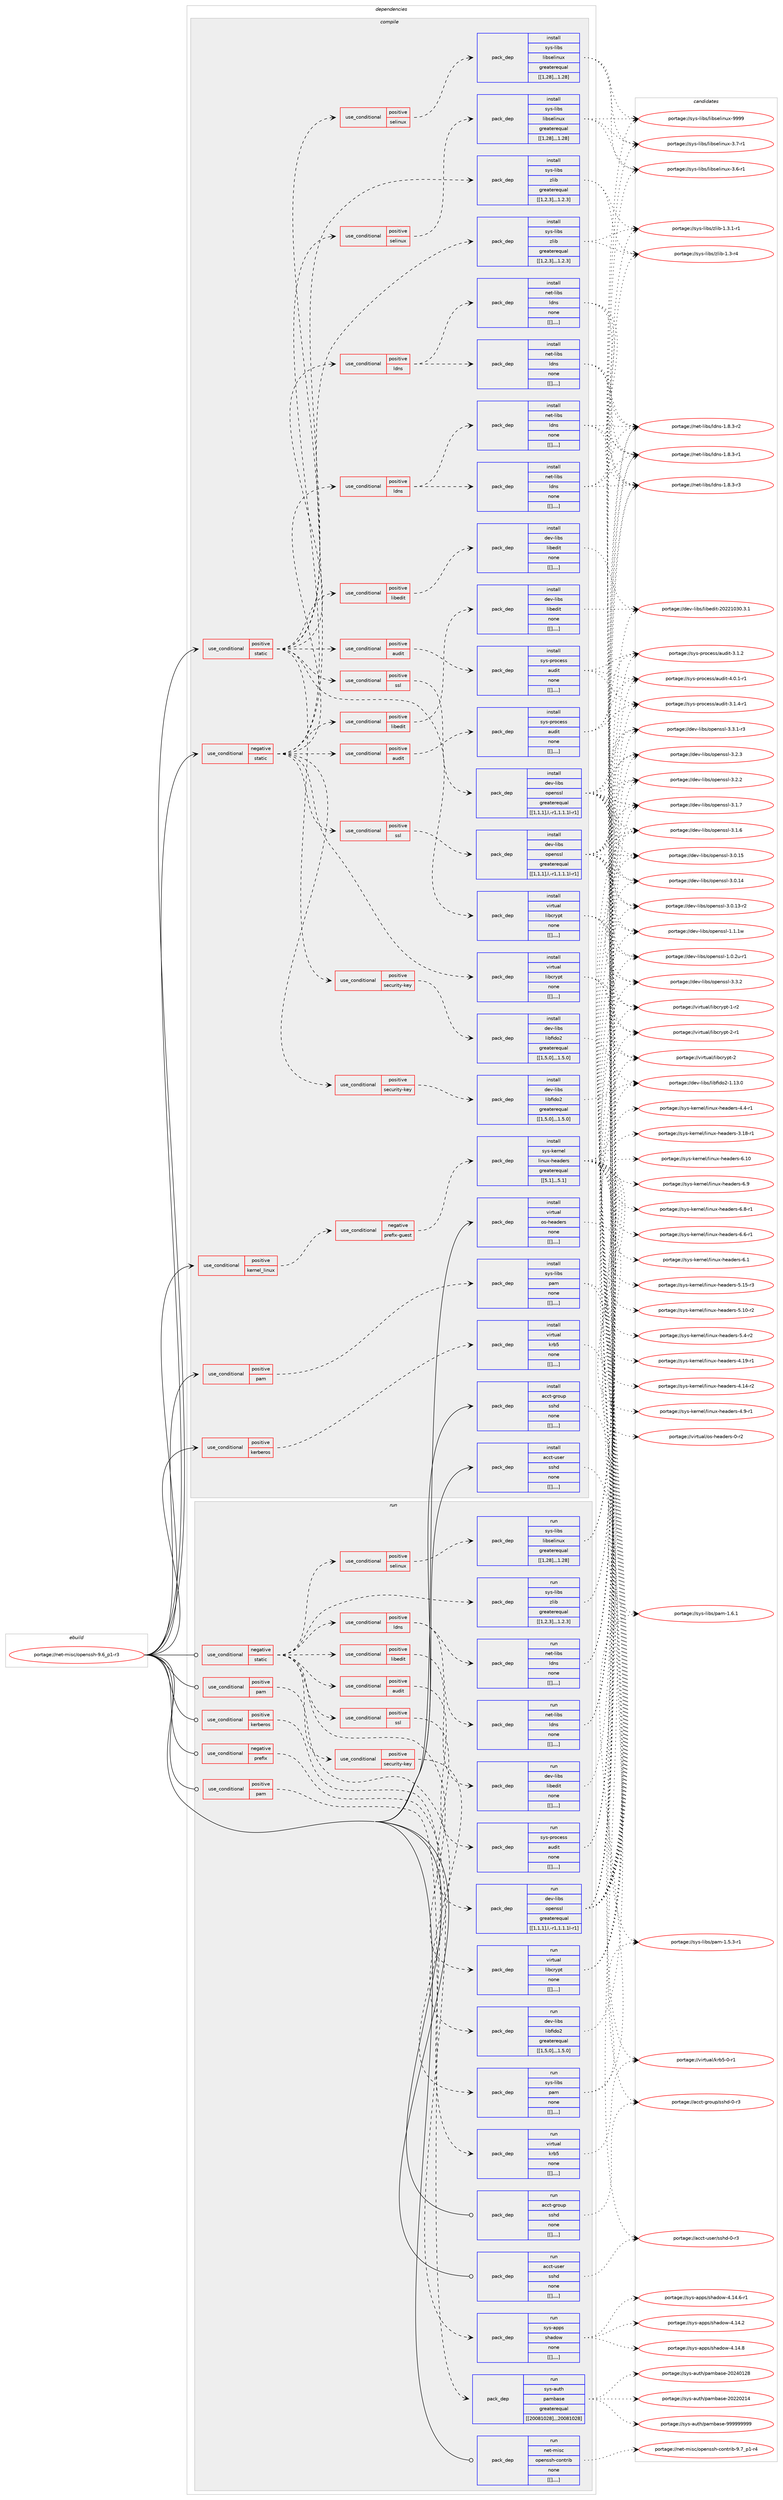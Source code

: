 digraph prolog {

# *************
# Graph options
# *************

newrank=true;
concentrate=true;
compound=true;
graph [rankdir=LR,fontname=Helvetica,fontsize=10,ranksep=1.5];#, ranksep=2.5, nodesep=0.2];
edge  [arrowhead=vee];
node  [fontname=Helvetica,fontsize=10];

# **********
# The ebuild
# **********

subgraph cluster_leftcol {
color=gray;
label=<<i>ebuild</i>>;
id [label="portage://net-misc/openssh-9.6_p1-r3", color=red, width=4, href="../net-misc/openssh-9.6_p1-r3.svg"];
}

# ****************
# The dependencies
# ****************

subgraph cluster_midcol {
color=gray;
label=<<i>dependencies</i>>;
subgraph cluster_compile {
fillcolor="#eeeeee";
style=filled;
label=<<i>compile</i>>;
subgraph cond4058 {
dependency10593 [label=<<TABLE BORDER="0" CELLBORDER="1" CELLSPACING="0" CELLPADDING="4"><TR><TD ROWSPAN="3" CELLPADDING="10">use_conditional</TD></TR><TR><TD>negative</TD></TR><TR><TD>static</TD></TR></TABLE>>, shape=none, color=red];
subgraph cond4059 {
dependency10594 [label=<<TABLE BORDER="0" CELLBORDER="1" CELLSPACING="0" CELLPADDING="4"><TR><TD ROWSPAN="3" CELLPADDING="10">use_conditional</TD></TR><TR><TD>positive</TD></TR><TR><TD>audit</TD></TR></TABLE>>, shape=none, color=red];
subgraph pack6510 {
dependency10595 [label=<<TABLE BORDER="0" CELLBORDER="1" CELLSPACING="0" CELLPADDING="4" WIDTH="220"><TR><TD ROWSPAN="6" CELLPADDING="30">pack_dep</TD></TR><TR><TD WIDTH="110">install</TD></TR><TR><TD>sys-process</TD></TR><TR><TD>audit</TD></TR><TR><TD>none</TD></TR><TR><TD>[[],,,,]</TD></TR></TABLE>>, shape=none, color=blue];
}
dependency10594:e -> dependency10595:w [weight=20,style="dashed",arrowhead="vee"];
}
dependency10593:e -> dependency10594:w [weight=20,style="dashed",arrowhead="vee"];
subgraph cond4060 {
dependency10596 [label=<<TABLE BORDER="0" CELLBORDER="1" CELLSPACING="0" CELLPADDING="4"><TR><TD ROWSPAN="3" CELLPADDING="10">use_conditional</TD></TR><TR><TD>positive</TD></TR><TR><TD>ldns</TD></TR></TABLE>>, shape=none, color=red];
subgraph pack6511 {
dependency10597 [label=<<TABLE BORDER="0" CELLBORDER="1" CELLSPACING="0" CELLPADDING="4" WIDTH="220"><TR><TD ROWSPAN="6" CELLPADDING="30">pack_dep</TD></TR><TR><TD WIDTH="110">install</TD></TR><TR><TD>net-libs</TD></TR><TR><TD>ldns</TD></TR><TR><TD>none</TD></TR><TR><TD>[[],,,,]</TD></TR></TABLE>>, shape=none, color=blue];
}
dependency10596:e -> dependency10597:w [weight=20,style="dashed",arrowhead="vee"];
subgraph pack6512 {
dependency10598 [label=<<TABLE BORDER="0" CELLBORDER="1" CELLSPACING="0" CELLPADDING="4" WIDTH="220"><TR><TD ROWSPAN="6" CELLPADDING="30">pack_dep</TD></TR><TR><TD WIDTH="110">install</TD></TR><TR><TD>net-libs</TD></TR><TR><TD>ldns</TD></TR><TR><TD>none</TD></TR><TR><TD>[[],,,,]</TD></TR></TABLE>>, shape=none, color=blue];
}
dependency10596:e -> dependency10598:w [weight=20,style="dashed",arrowhead="vee"];
}
dependency10593:e -> dependency10596:w [weight=20,style="dashed",arrowhead="vee"];
subgraph cond4061 {
dependency10599 [label=<<TABLE BORDER="0" CELLBORDER="1" CELLSPACING="0" CELLPADDING="4"><TR><TD ROWSPAN="3" CELLPADDING="10">use_conditional</TD></TR><TR><TD>positive</TD></TR><TR><TD>libedit</TD></TR></TABLE>>, shape=none, color=red];
subgraph pack6513 {
dependency10600 [label=<<TABLE BORDER="0" CELLBORDER="1" CELLSPACING="0" CELLPADDING="4" WIDTH="220"><TR><TD ROWSPAN="6" CELLPADDING="30">pack_dep</TD></TR><TR><TD WIDTH="110">install</TD></TR><TR><TD>dev-libs</TD></TR><TR><TD>libedit</TD></TR><TR><TD>none</TD></TR><TR><TD>[[],,,,]</TD></TR></TABLE>>, shape=none, color=blue];
}
dependency10599:e -> dependency10600:w [weight=20,style="dashed",arrowhead="vee"];
}
dependency10593:e -> dependency10599:w [weight=20,style="dashed",arrowhead="vee"];
subgraph cond4062 {
dependency10601 [label=<<TABLE BORDER="0" CELLBORDER="1" CELLSPACING="0" CELLPADDING="4"><TR><TD ROWSPAN="3" CELLPADDING="10">use_conditional</TD></TR><TR><TD>positive</TD></TR><TR><TD>security-key</TD></TR></TABLE>>, shape=none, color=red];
subgraph pack6514 {
dependency10602 [label=<<TABLE BORDER="0" CELLBORDER="1" CELLSPACING="0" CELLPADDING="4" WIDTH="220"><TR><TD ROWSPAN="6" CELLPADDING="30">pack_dep</TD></TR><TR><TD WIDTH="110">install</TD></TR><TR><TD>dev-libs</TD></TR><TR><TD>libfido2</TD></TR><TR><TD>greaterequal</TD></TR><TR><TD>[[1,5,0],,,1.5.0]</TD></TR></TABLE>>, shape=none, color=blue];
}
dependency10601:e -> dependency10602:w [weight=20,style="dashed",arrowhead="vee"];
}
dependency10593:e -> dependency10601:w [weight=20,style="dashed",arrowhead="vee"];
subgraph cond4063 {
dependency10603 [label=<<TABLE BORDER="0" CELLBORDER="1" CELLSPACING="0" CELLPADDING="4"><TR><TD ROWSPAN="3" CELLPADDING="10">use_conditional</TD></TR><TR><TD>positive</TD></TR><TR><TD>selinux</TD></TR></TABLE>>, shape=none, color=red];
subgraph pack6515 {
dependency10604 [label=<<TABLE BORDER="0" CELLBORDER="1" CELLSPACING="0" CELLPADDING="4" WIDTH="220"><TR><TD ROWSPAN="6" CELLPADDING="30">pack_dep</TD></TR><TR><TD WIDTH="110">install</TD></TR><TR><TD>sys-libs</TD></TR><TR><TD>libselinux</TD></TR><TR><TD>greaterequal</TD></TR><TR><TD>[[1,28],,,1.28]</TD></TR></TABLE>>, shape=none, color=blue];
}
dependency10603:e -> dependency10604:w [weight=20,style="dashed",arrowhead="vee"];
}
dependency10593:e -> dependency10603:w [weight=20,style="dashed",arrowhead="vee"];
subgraph cond4064 {
dependency10605 [label=<<TABLE BORDER="0" CELLBORDER="1" CELLSPACING="0" CELLPADDING="4"><TR><TD ROWSPAN="3" CELLPADDING="10">use_conditional</TD></TR><TR><TD>positive</TD></TR><TR><TD>ssl</TD></TR></TABLE>>, shape=none, color=red];
subgraph pack6516 {
dependency10606 [label=<<TABLE BORDER="0" CELLBORDER="1" CELLSPACING="0" CELLPADDING="4" WIDTH="220"><TR><TD ROWSPAN="6" CELLPADDING="30">pack_dep</TD></TR><TR><TD WIDTH="110">install</TD></TR><TR><TD>dev-libs</TD></TR><TR><TD>openssl</TD></TR><TR><TD>greaterequal</TD></TR><TR><TD>[[1,1,1],l,-r1,1.1.1l-r1]</TD></TR></TABLE>>, shape=none, color=blue];
}
dependency10605:e -> dependency10606:w [weight=20,style="dashed",arrowhead="vee"];
}
dependency10593:e -> dependency10605:w [weight=20,style="dashed",arrowhead="vee"];
subgraph pack6517 {
dependency10607 [label=<<TABLE BORDER="0" CELLBORDER="1" CELLSPACING="0" CELLPADDING="4" WIDTH="220"><TR><TD ROWSPAN="6" CELLPADDING="30">pack_dep</TD></TR><TR><TD WIDTH="110">install</TD></TR><TR><TD>virtual</TD></TR><TR><TD>libcrypt</TD></TR><TR><TD>none</TD></TR><TR><TD>[[],,,,]</TD></TR></TABLE>>, shape=none, color=blue];
}
dependency10593:e -> dependency10607:w [weight=20,style="dashed",arrowhead="vee"];
subgraph pack6518 {
dependency10608 [label=<<TABLE BORDER="0" CELLBORDER="1" CELLSPACING="0" CELLPADDING="4" WIDTH="220"><TR><TD ROWSPAN="6" CELLPADDING="30">pack_dep</TD></TR><TR><TD WIDTH="110">install</TD></TR><TR><TD>sys-libs</TD></TR><TR><TD>zlib</TD></TR><TR><TD>greaterequal</TD></TR><TR><TD>[[1,2,3],,,1.2.3]</TD></TR></TABLE>>, shape=none, color=blue];
}
dependency10593:e -> dependency10608:w [weight=20,style="dashed",arrowhead="vee"];
}
id:e -> dependency10593:w [weight=20,style="solid",arrowhead="vee"];
subgraph cond4065 {
dependency10609 [label=<<TABLE BORDER="0" CELLBORDER="1" CELLSPACING="0" CELLPADDING="4"><TR><TD ROWSPAN="3" CELLPADDING="10">use_conditional</TD></TR><TR><TD>positive</TD></TR><TR><TD>kerberos</TD></TR></TABLE>>, shape=none, color=red];
subgraph pack6519 {
dependency10610 [label=<<TABLE BORDER="0" CELLBORDER="1" CELLSPACING="0" CELLPADDING="4" WIDTH="220"><TR><TD ROWSPAN="6" CELLPADDING="30">pack_dep</TD></TR><TR><TD WIDTH="110">install</TD></TR><TR><TD>virtual</TD></TR><TR><TD>krb5</TD></TR><TR><TD>none</TD></TR><TR><TD>[[],,,,]</TD></TR></TABLE>>, shape=none, color=blue];
}
dependency10609:e -> dependency10610:w [weight=20,style="dashed",arrowhead="vee"];
}
id:e -> dependency10609:w [weight=20,style="solid",arrowhead="vee"];
subgraph cond4066 {
dependency10611 [label=<<TABLE BORDER="0" CELLBORDER="1" CELLSPACING="0" CELLPADDING="4"><TR><TD ROWSPAN="3" CELLPADDING="10">use_conditional</TD></TR><TR><TD>positive</TD></TR><TR><TD>kernel_linux</TD></TR></TABLE>>, shape=none, color=red];
subgraph cond4067 {
dependency10612 [label=<<TABLE BORDER="0" CELLBORDER="1" CELLSPACING="0" CELLPADDING="4"><TR><TD ROWSPAN="3" CELLPADDING="10">use_conditional</TD></TR><TR><TD>negative</TD></TR><TR><TD>prefix-guest</TD></TR></TABLE>>, shape=none, color=red];
subgraph pack6520 {
dependency10613 [label=<<TABLE BORDER="0" CELLBORDER="1" CELLSPACING="0" CELLPADDING="4" WIDTH="220"><TR><TD ROWSPAN="6" CELLPADDING="30">pack_dep</TD></TR><TR><TD WIDTH="110">install</TD></TR><TR><TD>sys-kernel</TD></TR><TR><TD>linux-headers</TD></TR><TR><TD>greaterequal</TD></TR><TR><TD>[[5,1],,,5.1]</TD></TR></TABLE>>, shape=none, color=blue];
}
dependency10612:e -> dependency10613:w [weight=20,style="dashed",arrowhead="vee"];
}
dependency10611:e -> dependency10612:w [weight=20,style="dashed",arrowhead="vee"];
}
id:e -> dependency10611:w [weight=20,style="solid",arrowhead="vee"];
subgraph cond4068 {
dependency10614 [label=<<TABLE BORDER="0" CELLBORDER="1" CELLSPACING="0" CELLPADDING="4"><TR><TD ROWSPAN="3" CELLPADDING="10">use_conditional</TD></TR><TR><TD>positive</TD></TR><TR><TD>pam</TD></TR></TABLE>>, shape=none, color=red];
subgraph pack6521 {
dependency10615 [label=<<TABLE BORDER="0" CELLBORDER="1" CELLSPACING="0" CELLPADDING="4" WIDTH="220"><TR><TD ROWSPAN="6" CELLPADDING="30">pack_dep</TD></TR><TR><TD WIDTH="110">install</TD></TR><TR><TD>sys-libs</TD></TR><TR><TD>pam</TD></TR><TR><TD>none</TD></TR><TR><TD>[[],,,,]</TD></TR></TABLE>>, shape=none, color=blue];
}
dependency10614:e -> dependency10615:w [weight=20,style="dashed",arrowhead="vee"];
}
id:e -> dependency10614:w [weight=20,style="solid",arrowhead="vee"];
subgraph cond4069 {
dependency10616 [label=<<TABLE BORDER="0" CELLBORDER="1" CELLSPACING="0" CELLPADDING="4"><TR><TD ROWSPAN="3" CELLPADDING="10">use_conditional</TD></TR><TR><TD>positive</TD></TR><TR><TD>static</TD></TR></TABLE>>, shape=none, color=red];
subgraph cond4070 {
dependency10617 [label=<<TABLE BORDER="0" CELLBORDER="1" CELLSPACING="0" CELLPADDING="4"><TR><TD ROWSPAN="3" CELLPADDING="10">use_conditional</TD></TR><TR><TD>positive</TD></TR><TR><TD>audit</TD></TR></TABLE>>, shape=none, color=red];
subgraph pack6522 {
dependency10618 [label=<<TABLE BORDER="0" CELLBORDER="1" CELLSPACING="0" CELLPADDING="4" WIDTH="220"><TR><TD ROWSPAN="6" CELLPADDING="30">pack_dep</TD></TR><TR><TD WIDTH="110">install</TD></TR><TR><TD>sys-process</TD></TR><TR><TD>audit</TD></TR><TR><TD>none</TD></TR><TR><TD>[[],,,,]</TD></TR></TABLE>>, shape=none, color=blue];
}
dependency10617:e -> dependency10618:w [weight=20,style="dashed",arrowhead="vee"];
}
dependency10616:e -> dependency10617:w [weight=20,style="dashed",arrowhead="vee"];
subgraph cond4071 {
dependency10619 [label=<<TABLE BORDER="0" CELLBORDER="1" CELLSPACING="0" CELLPADDING="4"><TR><TD ROWSPAN="3" CELLPADDING="10">use_conditional</TD></TR><TR><TD>positive</TD></TR><TR><TD>ldns</TD></TR></TABLE>>, shape=none, color=red];
subgraph pack6523 {
dependency10620 [label=<<TABLE BORDER="0" CELLBORDER="1" CELLSPACING="0" CELLPADDING="4" WIDTH="220"><TR><TD ROWSPAN="6" CELLPADDING="30">pack_dep</TD></TR><TR><TD WIDTH="110">install</TD></TR><TR><TD>net-libs</TD></TR><TR><TD>ldns</TD></TR><TR><TD>none</TD></TR><TR><TD>[[],,,,]</TD></TR></TABLE>>, shape=none, color=blue];
}
dependency10619:e -> dependency10620:w [weight=20,style="dashed",arrowhead="vee"];
subgraph pack6524 {
dependency10621 [label=<<TABLE BORDER="0" CELLBORDER="1" CELLSPACING="0" CELLPADDING="4" WIDTH="220"><TR><TD ROWSPAN="6" CELLPADDING="30">pack_dep</TD></TR><TR><TD WIDTH="110">install</TD></TR><TR><TD>net-libs</TD></TR><TR><TD>ldns</TD></TR><TR><TD>none</TD></TR><TR><TD>[[],,,,]</TD></TR></TABLE>>, shape=none, color=blue];
}
dependency10619:e -> dependency10621:w [weight=20,style="dashed",arrowhead="vee"];
}
dependency10616:e -> dependency10619:w [weight=20,style="dashed",arrowhead="vee"];
subgraph cond4072 {
dependency10622 [label=<<TABLE BORDER="0" CELLBORDER="1" CELLSPACING="0" CELLPADDING="4"><TR><TD ROWSPAN="3" CELLPADDING="10">use_conditional</TD></TR><TR><TD>positive</TD></TR><TR><TD>libedit</TD></TR></TABLE>>, shape=none, color=red];
subgraph pack6525 {
dependency10623 [label=<<TABLE BORDER="0" CELLBORDER="1" CELLSPACING="0" CELLPADDING="4" WIDTH="220"><TR><TD ROWSPAN="6" CELLPADDING="30">pack_dep</TD></TR><TR><TD WIDTH="110">install</TD></TR><TR><TD>dev-libs</TD></TR><TR><TD>libedit</TD></TR><TR><TD>none</TD></TR><TR><TD>[[],,,,]</TD></TR></TABLE>>, shape=none, color=blue];
}
dependency10622:e -> dependency10623:w [weight=20,style="dashed",arrowhead="vee"];
}
dependency10616:e -> dependency10622:w [weight=20,style="dashed",arrowhead="vee"];
subgraph cond4073 {
dependency10624 [label=<<TABLE BORDER="0" CELLBORDER="1" CELLSPACING="0" CELLPADDING="4"><TR><TD ROWSPAN="3" CELLPADDING="10">use_conditional</TD></TR><TR><TD>positive</TD></TR><TR><TD>security-key</TD></TR></TABLE>>, shape=none, color=red];
subgraph pack6526 {
dependency10625 [label=<<TABLE BORDER="0" CELLBORDER="1" CELLSPACING="0" CELLPADDING="4" WIDTH="220"><TR><TD ROWSPAN="6" CELLPADDING="30">pack_dep</TD></TR><TR><TD WIDTH="110">install</TD></TR><TR><TD>dev-libs</TD></TR><TR><TD>libfido2</TD></TR><TR><TD>greaterequal</TD></TR><TR><TD>[[1,5,0],,,1.5.0]</TD></TR></TABLE>>, shape=none, color=blue];
}
dependency10624:e -> dependency10625:w [weight=20,style="dashed",arrowhead="vee"];
}
dependency10616:e -> dependency10624:w [weight=20,style="dashed",arrowhead="vee"];
subgraph cond4074 {
dependency10626 [label=<<TABLE BORDER="0" CELLBORDER="1" CELLSPACING="0" CELLPADDING="4"><TR><TD ROWSPAN="3" CELLPADDING="10">use_conditional</TD></TR><TR><TD>positive</TD></TR><TR><TD>selinux</TD></TR></TABLE>>, shape=none, color=red];
subgraph pack6527 {
dependency10627 [label=<<TABLE BORDER="0" CELLBORDER="1" CELLSPACING="0" CELLPADDING="4" WIDTH="220"><TR><TD ROWSPAN="6" CELLPADDING="30">pack_dep</TD></TR><TR><TD WIDTH="110">install</TD></TR><TR><TD>sys-libs</TD></TR><TR><TD>libselinux</TD></TR><TR><TD>greaterequal</TD></TR><TR><TD>[[1,28],,,1.28]</TD></TR></TABLE>>, shape=none, color=blue];
}
dependency10626:e -> dependency10627:w [weight=20,style="dashed",arrowhead="vee"];
}
dependency10616:e -> dependency10626:w [weight=20,style="dashed",arrowhead="vee"];
subgraph cond4075 {
dependency10628 [label=<<TABLE BORDER="0" CELLBORDER="1" CELLSPACING="0" CELLPADDING="4"><TR><TD ROWSPAN="3" CELLPADDING="10">use_conditional</TD></TR><TR><TD>positive</TD></TR><TR><TD>ssl</TD></TR></TABLE>>, shape=none, color=red];
subgraph pack6528 {
dependency10629 [label=<<TABLE BORDER="0" CELLBORDER="1" CELLSPACING="0" CELLPADDING="4" WIDTH="220"><TR><TD ROWSPAN="6" CELLPADDING="30">pack_dep</TD></TR><TR><TD WIDTH="110">install</TD></TR><TR><TD>dev-libs</TD></TR><TR><TD>openssl</TD></TR><TR><TD>greaterequal</TD></TR><TR><TD>[[1,1,1],l,-r1,1.1.1l-r1]</TD></TR></TABLE>>, shape=none, color=blue];
}
dependency10628:e -> dependency10629:w [weight=20,style="dashed",arrowhead="vee"];
}
dependency10616:e -> dependency10628:w [weight=20,style="dashed",arrowhead="vee"];
subgraph pack6529 {
dependency10630 [label=<<TABLE BORDER="0" CELLBORDER="1" CELLSPACING="0" CELLPADDING="4" WIDTH="220"><TR><TD ROWSPAN="6" CELLPADDING="30">pack_dep</TD></TR><TR><TD WIDTH="110">install</TD></TR><TR><TD>virtual</TD></TR><TR><TD>libcrypt</TD></TR><TR><TD>none</TD></TR><TR><TD>[[],,,,]</TD></TR></TABLE>>, shape=none, color=blue];
}
dependency10616:e -> dependency10630:w [weight=20,style="dashed",arrowhead="vee"];
subgraph pack6530 {
dependency10631 [label=<<TABLE BORDER="0" CELLBORDER="1" CELLSPACING="0" CELLPADDING="4" WIDTH="220"><TR><TD ROWSPAN="6" CELLPADDING="30">pack_dep</TD></TR><TR><TD WIDTH="110">install</TD></TR><TR><TD>sys-libs</TD></TR><TR><TD>zlib</TD></TR><TR><TD>greaterequal</TD></TR><TR><TD>[[1,2,3],,,1.2.3]</TD></TR></TABLE>>, shape=none, color=blue];
}
dependency10616:e -> dependency10631:w [weight=20,style="dashed",arrowhead="vee"];
}
id:e -> dependency10616:w [weight=20,style="solid",arrowhead="vee"];
subgraph pack6531 {
dependency10632 [label=<<TABLE BORDER="0" CELLBORDER="1" CELLSPACING="0" CELLPADDING="4" WIDTH="220"><TR><TD ROWSPAN="6" CELLPADDING="30">pack_dep</TD></TR><TR><TD WIDTH="110">install</TD></TR><TR><TD>acct-group</TD></TR><TR><TD>sshd</TD></TR><TR><TD>none</TD></TR><TR><TD>[[],,,,]</TD></TR></TABLE>>, shape=none, color=blue];
}
id:e -> dependency10632:w [weight=20,style="solid",arrowhead="vee"];
subgraph pack6532 {
dependency10633 [label=<<TABLE BORDER="0" CELLBORDER="1" CELLSPACING="0" CELLPADDING="4" WIDTH="220"><TR><TD ROWSPAN="6" CELLPADDING="30">pack_dep</TD></TR><TR><TD WIDTH="110">install</TD></TR><TR><TD>acct-user</TD></TR><TR><TD>sshd</TD></TR><TR><TD>none</TD></TR><TR><TD>[[],,,,]</TD></TR></TABLE>>, shape=none, color=blue];
}
id:e -> dependency10633:w [weight=20,style="solid",arrowhead="vee"];
subgraph pack6533 {
dependency10634 [label=<<TABLE BORDER="0" CELLBORDER="1" CELLSPACING="0" CELLPADDING="4" WIDTH="220"><TR><TD ROWSPAN="6" CELLPADDING="30">pack_dep</TD></TR><TR><TD WIDTH="110">install</TD></TR><TR><TD>virtual</TD></TR><TR><TD>os-headers</TD></TR><TR><TD>none</TD></TR><TR><TD>[[],,,,]</TD></TR></TABLE>>, shape=none, color=blue];
}
id:e -> dependency10634:w [weight=20,style="solid",arrowhead="vee"];
}
subgraph cluster_compileandrun {
fillcolor="#eeeeee";
style=filled;
label=<<i>compile and run</i>>;
}
subgraph cluster_run {
fillcolor="#eeeeee";
style=filled;
label=<<i>run</i>>;
subgraph cond4076 {
dependency10635 [label=<<TABLE BORDER="0" CELLBORDER="1" CELLSPACING="0" CELLPADDING="4"><TR><TD ROWSPAN="3" CELLPADDING="10">use_conditional</TD></TR><TR><TD>negative</TD></TR><TR><TD>prefix</TD></TR></TABLE>>, shape=none, color=red];
subgraph pack6534 {
dependency10636 [label=<<TABLE BORDER="0" CELLBORDER="1" CELLSPACING="0" CELLPADDING="4" WIDTH="220"><TR><TD ROWSPAN="6" CELLPADDING="30">pack_dep</TD></TR><TR><TD WIDTH="110">run</TD></TR><TR><TD>sys-apps</TD></TR><TR><TD>shadow</TD></TR><TR><TD>none</TD></TR><TR><TD>[[],,,,]</TD></TR></TABLE>>, shape=none, color=blue];
}
dependency10635:e -> dependency10636:w [weight=20,style="dashed",arrowhead="vee"];
}
id:e -> dependency10635:w [weight=20,style="solid",arrowhead="odot"];
subgraph cond4077 {
dependency10637 [label=<<TABLE BORDER="0" CELLBORDER="1" CELLSPACING="0" CELLPADDING="4"><TR><TD ROWSPAN="3" CELLPADDING="10">use_conditional</TD></TR><TR><TD>negative</TD></TR><TR><TD>static</TD></TR></TABLE>>, shape=none, color=red];
subgraph cond4078 {
dependency10638 [label=<<TABLE BORDER="0" CELLBORDER="1" CELLSPACING="0" CELLPADDING="4"><TR><TD ROWSPAN="3" CELLPADDING="10">use_conditional</TD></TR><TR><TD>positive</TD></TR><TR><TD>audit</TD></TR></TABLE>>, shape=none, color=red];
subgraph pack6535 {
dependency10639 [label=<<TABLE BORDER="0" CELLBORDER="1" CELLSPACING="0" CELLPADDING="4" WIDTH="220"><TR><TD ROWSPAN="6" CELLPADDING="30">pack_dep</TD></TR><TR><TD WIDTH="110">run</TD></TR><TR><TD>sys-process</TD></TR><TR><TD>audit</TD></TR><TR><TD>none</TD></TR><TR><TD>[[],,,,]</TD></TR></TABLE>>, shape=none, color=blue];
}
dependency10638:e -> dependency10639:w [weight=20,style="dashed",arrowhead="vee"];
}
dependency10637:e -> dependency10638:w [weight=20,style="dashed",arrowhead="vee"];
subgraph cond4079 {
dependency10640 [label=<<TABLE BORDER="0" CELLBORDER="1" CELLSPACING="0" CELLPADDING="4"><TR><TD ROWSPAN="3" CELLPADDING="10">use_conditional</TD></TR><TR><TD>positive</TD></TR><TR><TD>ldns</TD></TR></TABLE>>, shape=none, color=red];
subgraph pack6536 {
dependency10641 [label=<<TABLE BORDER="0" CELLBORDER="1" CELLSPACING="0" CELLPADDING="4" WIDTH="220"><TR><TD ROWSPAN="6" CELLPADDING="30">pack_dep</TD></TR><TR><TD WIDTH="110">run</TD></TR><TR><TD>net-libs</TD></TR><TR><TD>ldns</TD></TR><TR><TD>none</TD></TR><TR><TD>[[],,,,]</TD></TR></TABLE>>, shape=none, color=blue];
}
dependency10640:e -> dependency10641:w [weight=20,style="dashed",arrowhead="vee"];
subgraph pack6537 {
dependency10642 [label=<<TABLE BORDER="0" CELLBORDER="1" CELLSPACING="0" CELLPADDING="4" WIDTH="220"><TR><TD ROWSPAN="6" CELLPADDING="30">pack_dep</TD></TR><TR><TD WIDTH="110">run</TD></TR><TR><TD>net-libs</TD></TR><TR><TD>ldns</TD></TR><TR><TD>none</TD></TR><TR><TD>[[],,,,]</TD></TR></TABLE>>, shape=none, color=blue];
}
dependency10640:e -> dependency10642:w [weight=20,style="dashed",arrowhead="vee"];
}
dependency10637:e -> dependency10640:w [weight=20,style="dashed",arrowhead="vee"];
subgraph cond4080 {
dependency10643 [label=<<TABLE BORDER="0" CELLBORDER="1" CELLSPACING="0" CELLPADDING="4"><TR><TD ROWSPAN="3" CELLPADDING="10">use_conditional</TD></TR><TR><TD>positive</TD></TR><TR><TD>libedit</TD></TR></TABLE>>, shape=none, color=red];
subgraph pack6538 {
dependency10644 [label=<<TABLE BORDER="0" CELLBORDER="1" CELLSPACING="0" CELLPADDING="4" WIDTH="220"><TR><TD ROWSPAN="6" CELLPADDING="30">pack_dep</TD></TR><TR><TD WIDTH="110">run</TD></TR><TR><TD>dev-libs</TD></TR><TR><TD>libedit</TD></TR><TR><TD>none</TD></TR><TR><TD>[[],,,,]</TD></TR></TABLE>>, shape=none, color=blue];
}
dependency10643:e -> dependency10644:w [weight=20,style="dashed",arrowhead="vee"];
}
dependency10637:e -> dependency10643:w [weight=20,style="dashed",arrowhead="vee"];
subgraph cond4081 {
dependency10645 [label=<<TABLE BORDER="0" CELLBORDER="1" CELLSPACING="0" CELLPADDING="4"><TR><TD ROWSPAN="3" CELLPADDING="10">use_conditional</TD></TR><TR><TD>positive</TD></TR><TR><TD>security-key</TD></TR></TABLE>>, shape=none, color=red];
subgraph pack6539 {
dependency10646 [label=<<TABLE BORDER="0" CELLBORDER="1" CELLSPACING="0" CELLPADDING="4" WIDTH="220"><TR><TD ROWSPAN="6" CELLPADDING="30">pack_dep</TD></TR><TR><TD WIDTH="110">run</TD></TR><TR><TD>dev-libs</TD></TR><TR><TD>libfido2</TD></TR><TR><TD>greaterequal</TD></TR><TR><TD>[[1,5,0],,,1.5.0]</TD></TR></TABLE>>, shape=none, color=blue];
}
dependency10645:e -> dependency10646:w [weight=20,style="dashed",arrowhead="vee"];
}
dependency10637:e -> dependency10645:w [weight=20,style="dashed",arrowhead="vee"];
subgraph cond4082 {
dependency10647 [label=<<TABLE BORDER="0" CELLBORDER="1" CELLSPACING="0" CELLPADDING="4"><TR><TD ROWSPAN="3" CELLPADDING="10">use_conditional</TD></TR><TR><TD>positive</TD></TR><TR><TD>selinux</TD></TR></TABLE>>, shape=none, color=red];
subgraph pack6540 {
dependency10648 [label=<<TABLE BORDER="0" CELLBORDER="1" CELLSPACING="0" CELLPADDING="4" WIDTH="220"><TR><TD ROWSPAN="6" CELLPADDING="30">pack_dep</TD></TR><TR><TD WIDTH="110">run</TD></TR><TR><TD>sys-libs</TD></TR><TR><TD>libselinux</TD></TR><TR><TD>greaterequal</TD></TR><TR><TD>[[1,28],,,1.28]</TD></TR></TABLE>>, shape=none, color=blue];
}
dependency10647:e -> dependency10648:w [weight=20,style="dashed",arrowhead="vee"];
}
dependency10637:e -> dependency10647:w [weight=20,style="dashed",arrowhead="vee"];
subgraph cond4083 {
dependency10649 [label=<<TABLE BORDER="0" CELLBORDER="1" CELLSPACING="0" CELLPADDING="4"><TR><TD ROWSPAN="3" CELLPADDING="10">use_conditional</TD></TR><TR><TD>positive</TD></TR><TR><TD>ssl</TD></TR></TABLE>>, shape=none, color=red];
subgraph pack6541 {
dependency10650 [label=<<TABLE BORDER="0" CELLBORDER="1" CELLSPACING="0" CELLPADDING="4" WIDTH="220"><TR><TD ROWSPAN="6" CELLPADDING="30">pack_dep</TD></TR><TR><TD WIDTH="110">run</TD></TR><TR><TD>dev-libs</TD></TR><TR><TD>openssl</TD></TR><TR><TD>greaterequal</TD></TR><TR><TD>[[1,1,1],l,-r1,1.1.1l-r1]</TD></TR></TABLE>>, shape=none, color=blue];
}
dependency10649:e -> dependency10650:w [weight=20,style="dashed",arrowhead="vee"];
}
dependency10637:e -> dependency10649:w [weight=20,style="dashed",arrowhead="vee"];
subgraph pack6542 {
dependency10651 [label=<<TABLE BORDER="0" CELLBORDER="1" CELLSPACING="0" CELLPADDING="4" WIDTH="220"><TR><TD ROWSPAN="6" CELLPADDING="30">pack_dep</TD></TR><TR><TD WIDTH="110">run</TD></TR><TR><TD>virtual</TD></TR><TR><TD>libcrypt</TD></TR><TR><TD>none</TD></TR><TR><TD>[[],,,,]</TD></TR></TABLE>>, shape=none, color=blue];
}
dependency10637:e -> dependency10651:w [weight=20,style="dashed",arrowhead="vee"];
subgraph pack6543 {
dependency10652 [label=<<TABLE BORDER="0" CELLBORDER="1" CELLSPACING="0" CELLPADDING="4" WIDTH="220"><TR><TD ROWSPAN="6" CELLPADDING="30">pack_dep</TD></TR><TR><TD WIDTH="110">run</TD></TR><TR><TD>sys-libs</TD></TR><TR><TD>zlib</TD></TR><TR><TD>greaterequal</TD></TR><TR><TD>[[1,2,3],,,1.2.3]</TD></TR></TABLE>>, shape=none, color=blue];
}
dependency10637:e -> dependency10652:w [weight=20,style="dashed",arrowhead="vee"];
}
id:e -> dependency10637:w [weight=20,style="solid",arrowhead="odot"];
subgraph cond4084 {
dependency10653 [label=<<TABLE BORDER="0" CELLBORDER="1" CELLSPACING="0" CELLPADDING="4"><TR><TD ROWSPAN="3" CELLPADDING="10">use_conditional</TD></TR><TR><TD>positive</TD></TR><TR><TD>kerberos</TD></TR></TABLE>>, shape=none, color=red];
subgraph pack6544 {
dependency10654 [label=<<TABLE BORDER="0" CELLBORDER="1" CELLSPACING="0" CELLPADDING="4" WIDTH="220"><TR><TD ROWSPAN="6" CELLPADDING="30">pack_dep</TD></TR><TR><TD WIDTH="110">run</TD></TR><TR><TD>virtual</TD></TR><TR><TD>krb5</TD></TR><TR><TD>none</TD></TR><TR><TD>[[],,,,]</TD></TR></TABLE>>, shape=none, color=blue];
}
dependency10653:e -> dependency10654:w [weight=20,style="dashed",arrowhead="vee"];
}
id:e -> dependency10653:w [weight=20,style="solid",arrowhead="odot"];
subgraph cond4085 {
dependency10655 [label=<<TABLE BORDER="0" CELLBORDER="1" CELLSPACING="0" CELLPADDING="4"><TR><TD ROWSPAN="3" CELLPADDING="10">use_conditional</TD></TR><TR><TD>positive</TD></TR><TR><TD>pam</TD></TR></TABLE>>, shape=none, color=red];
subgraph pack6545 {
dependency10656 [label=<<TABLE BORDER="0" CELLBORDER="1" CELLSPACING="0" CELLPADDING="4" WIDTH="220"><TR><TD ROWSPAN="6" CELLPADDING="30">pack_dep</TD></TR><TR><TD WIDTH="110">run</TD></TR><TR><TD>sys-auth</TD></TR><TR><TD>pambase</TD></TR><TR><TD>greaterequal</TD></TR><TR><TD>[[20081028],,,20081028]</TD></TR></TABLE>>, shape=none, color=blue];
}
dependency10655:e -> dependency10656:w [weight=20,style="dashed",arrowhead="vee"];
}
id:e -> dependency10655:w [weight=20,style="solid",arrowhead="odot"];
subgraph cond4086 {
dependency10657 [label=<<TABLE BORDER="0" CELLBORDER="1" CELLSPACING="0" CELLPADDING="4"><TR><TD ROWSPAN="3" CELLPADDING="10">use_conditional</TD></TR><TR><TD>positive</TD></TR><TR><TD>pam</TD></TR></TABLE>>, shape=none, color=red];
subgraph pack6546 {
dependency10658 [label=<<TABLE BORDER="0" CELLBORDER="1" CELLSPACING="0" CELLPADDING="4" WIDTH="220"><TR><TD ROWSPAN="6" CELLPADDING="30">pack_dep</TD></TR><TR><TD WIDTH="110">run</TD></TR><TR><TD>sys-libs</TD></TR><TR><TD>pam</TD></TR><TR><TD>none</TD></TR><TR><TD>[[],,,,]</TD></TR></TABLE>>, shape=none, color=blue];
}
dependency10657:e -> dependency10658:w [weight=20,style="dashed",arrowhead="vee"];
}
id:e -> dependency10657:w [weight=20,style="solid",arrowhead="odot"];
subgraph pack6547 {
dependency10659 [label=<<TABLE BORDER="0" CELLBORDER="1" CELLSPACING="0" CELLPADDING="4" WIDTH="220"><TR><TD ROWSPAN="6" CELLPADDING="30">pack_dep</TD></TR><TR><TD WIDTH="110">run</TD></TR><TR><TD>acct-group</TD></TR><TR><TD>sshd</TD></TR><TR><TD>none</TD></TR><TR><TD>[[],,,,]</TD></TR></TABLE>>, shape=none, color=blue];
}
id:e -> dependency10659:w [weight=20,style="solid",arrowhead="odot"];
subgraph pack6548 {
dependency10660 [label=<<TABLE BORDER="0" CELLBORDER="1" CELLSPACING="0" CELLPADDING="4" WIDTH="220"><TR><TD ROWSPAN="6" CELLPADDING="30">pack_dep</TD></TR><TR><TD WIDTH="110">run</TD></TR><TR><TD>acct-user</TD></TR><TR><TD>sshd</TD></TR><TR><TD>none</TD></TR><TR><TD>[[],,,,]</TD></TR></TABLE>>, shape=none, color=blue];
}
id:e -> dependency10660:w [weight=20,style="solid",arrowhead="odot"];
subgraph pack6549 {
dependency10661 [label=<<TABLE BORDER="0" CELLBORDER="1" CELLSPACING="0" CELLPADDING="4" WIDTH="220"><TR><TD ROWSPAN="6" CELLPADDING="30">pack_dep</TD></TR><TR><TD WIDTH="110">run</TD></TR><TR><TD>net-misc</TD></TR><TR><TD>openssh-contrib</TD></TR><TR><TD>none</TD></TR><TR><TD>[[],,,,]</TD></TR></TABLE>>, shape=none, color=blue];
}
id:e -> dependency10661:w [weight=20,style="solid",arrowhead="odot"];
}
}

# **************
# The candidates
# **************

subgraph cluster_choices {
rank=same;
color=gray;
label=<<i>candidates</i>>;

subgraph choice6510 {
color=black;
nodesep=1;
choice115121115451121141119910111511547971171001051164552464846494511449 [label="portage://sys-process/audit-4.0.1-r1", color=red, width=4,href="../sys-process/audit-4.0.1-r1.svg"];
choice115121115451121141119910111511547971171001051164551464946524511449 [label="portage://sys-process/audit-3.1.4-r1", color=red, width=4,href="../sys-process/audit-3.1.4-r1.svg"];
choice11512111545112114111991011151154797117100105116455146494650 [label="portage://sys-process/audit-3.1.2", color=red, width=4,href="../sys-process/audit-3.1.2.svg"];
dependency10595:e -> choice115121115451121141119910111511547971171001051164552464846494511449:w [style=dotted,weight="100"];
dependency10595:e -> choice115121115451121141119910111511547971171001051164551464946524511449:w [style=dotted,weight="100"];
dependency10595:e -> choice11512111545112114111991011151154797117100105116455146494650:w [style=dotted,weight="100"];
}
subgraph choice6511 {
color=black;
nodesep=1;
choice1101011164510810598115471081001101154549465646514511451 [label="portage://net-libs/ldns-1.8.3-r3", color=red, width=4,href="../net-libs/ldns-1.8.3-r3.svg"];
choice1101011164510810598115471081001101154549465646514511450 [label="portage://net-libs/ldns-1.8.3-r2", color=red, width=4,href="../net-libs/ldns-1.8.3-r2.svg"];
choice1101011164510810598115471081001101154549465646514511449 [label="portage://net-libs/ldns-1.8.3-r1", color=red, width=4,href="../net-libs/ldns-1.8.3-r1.svg"];
dependency10597:e -> choice1101011164510810598115471081001101154549465646514511451:w [style=dotted,weight="100"];
dependency10597:e -> choice1101011164510810598115471081001101154549465646514511450:w [style=dotted,weight="100"];
dependency10597:e -> choice1101011164510810598115471081001101154549465646514511449:w [style=dotted,weight="100"];
}
subgraph choice6512 {
color=black;
nodesep=1;
choice1101011164510810598115471081001101154549465646514511451 [label="portage://net-libs/ldns-1.8.3-r3", color=red, width=4,href="../net-libs/ldns-1.8.3-r3.svg"];
choice1101011164510810598115471081001101154549465646514511450 [label="portage://net-libs/ldns-1.8.3-r2", color=red, width=4,href="../net-libs/ldns-1.8.3-r2.svg"];
choice1101011164510810598115471081001101154549465646514511449 [label="portage://net-libs/ldns-1.8.3-r1", color=red, width=4,href="../net-libs/ldns-1.8.3-r1.svg"];
dependency10598:e -> choice1101011164510810598115471081001101154549465646514511451:w [style=dotted,weight="100"];
dependency10598:e -> choice1101011164510810598115471081001101154549465646514511450:w [style=dotted,weight="100"];
dependency10598:e -> choice1101011164510810598115471081001101154549465646514511449:w [style=dotted,weight="100"];
}
subgraph choice6513 {
color=black;
nodesep=1;
choice1001011184510810598115471081059810110010511645504850504948514846514649 [label="portage://dev-libs/libedit-20221030.3.1", color=red, width=4,href="../dev-libs/libedit-20221030.3.1.svg"];
dependency10600:e -> choice1001011184510810598115471081059810110010511645504850504948514846514649:w [style=dotted,weight="100"];
}
subgraph choice6514 {
color=black;
nodesep=1;
choice100101118451081059811547108105981021051001115045494649514648 [label="portage://dev-libs/libfido2-1.13.0", color=red, width=4,href="../dev-libs/libfido2-1.13.0.svg"];
dependency10602:e -> choice100101118451081059811547108105981021051001115045494649514648:w [style=dotted,weight="100"];
}
subgraph choice6515 {
color=black;
nodesep=1;
choice115121115451081059811547108105981151011081051101171204557575757 [label="portage://sys-libs/libselinux-9999", color=red, width=4,href="../sys-libs/libselinux-9999.svg"];
choice11512111545108105981154710810598115101108105110117120455146554511449 [label="portage://sys-libs/libselinux-3.7-r1", color=red, width=4,href="../sys-libs/libselinux-3.7-r1.svg"];
choice11512111545108105981154710810598115101108105110117120455146544511449 [label="portage://sys-libs/libselinux-3.6-r1", color=red, width=4,href="../sys-libs/libselinux-3.6-r1.svg"];
dependency10604:e -> choice115121115451081059811547108105981151011081051101171204557575757:w [style=dotted,weight="100"];
dependency10604:e -> choice11512111545108105981154710810598115101108105110117120455146554511449:w [style=dotted,weight="100"];
dependency10604:e -> choice11512111545108105981154710810598115101108105110117120455146544511449:w [style=dotted,weight="100"];
}
subgraph choice6516 {
color=black;
nodesep=1;
choice100101118451081059811547111112101110115115108455146514650 [label="portage://dev-libs/openssl-3.3.2", color=red, width=4,href="../dev-libs/openssl-3.3.2.svg"];
choice1001011184510810598115471111121011101151151084551465146494511451 [label="portage://dev-libs/openssl-3.3.1-r3", color=red, width=4,href="../dev-libs/openssl-3.3.1-r3.svg"];
choice100101118451081059811547111112101110115115108455146504651 [label="portage://dev-libs/openssl-3.2.3", color=red, width=4,href="../dev-libs/openssl-3.2.3.svg"];
choice100101118451081059811547111112101110115115108455146504650 [label="portage://dev-libs/openssl-3.2.2", color=red, width=4,href="../dev-libs/openssl-3.2.2.svg"];
choice100101118451081059811547111112101110115115108455146494655 [label="portage://dev-libs/openssl-3.1.7", color=red, width=4,href="../dev-libs/openssl-3.1.7.svg"];
choice100101118451081059811547111112101110115115108455146494654 [label="portage://dev-libs/openssl-3.1.6", color=red, width=4,href="../dev-libs/openssl-3.1.6.svg"];
choice10010111845108105981154711111210111011511510845514648464953 [label="portage://dev-libs/openssl-3.0.15", color=red, width=4,href="../dev-libs/openssl-3.0.15.svg"];
choice10010111845108105981154711111210111011511510845514648464952 [label="portage://dev-libs/openssl-3.0.14", color=red, width=4,href="../dev-libs/openssl-3.0.14.svg"];
choice100101118451081059811547111112101110115115108455146484649514511450 [label="portage://dev-libs/openssl-3.0.13-r2", color=red, width=4,href="../dev-libs/openssl-3.0.13-r2.svg"];
choice100101118451081059811547111112101110115115108454946494649119 [label="portage://dev-libs/openssl-1.1.1w", color=red, width=4,href="../dev-libs/openssl-1.1.1w.svg"];
choice1001011184510810598115471111121011101151151084549464846501174511449 [label="portage://dev-libs/openssl-1.0.2u-r1", color=red, width=4,href="../dev-libs/openssl-1.0.2u-r1.svg"];
dependency10606:e -> choice100101118451081059811547111112101110115115108455146514650:w [style=dotted,weight="100"];
dependency10606:e -> choice1001011184510810598115471111121011101151151084551465146494511451:w [style=dotted,weight="100"];
dependency10606:e -> choice100101118451081059811547111112101110115115108455146504651:w [style=dotted,weight="100"];
dependency10606:e -> choice100101118451081059811547111112101110115115108455146504650:w [style=dotted,weight="100"];
dependency10606:e -> choice100101118451081059811547111112101110115115108455146494655:w [style=dotted,weight="100"];
dependency10606:e -> choice100101118451081059811547111112101110115115108455146494654:w [style=dotted,weight="100"];
dependency10606:e -> choice10010111845108105981154711111210111011511510845514648464953:w [style=dotted,weight="100"];
dependency10606:e -> choice10010111845108105981154711111210111011511510845514648464952:w [style=dotted,weight="100"];
dependency10606:e -> choice100101118451081059811547111112101110115115108455146484649514511450:w [style=dotted,weight="100"];
dependency10606:e -> choice100101118451081059811547111112101110115115108454946494649119:w [style=dotted,weight="100"];
dependency10606:e -> choice1001011184510810598115471111121011101151151084549464846501174511449:w [style=dotted,weight="100"];
}
subgraph choice6517 {
color=black;
nodesep=1;
choice1181051141161179710847108105989911412111211645504511449 [label="portage://virtual/libcrypt-2-r1", color=red, width=4,href="../virtual/libcrypt-2-r1.svg"];
choice118105114116117971084710810598991141211121164550 [label="portage://virtual/libcrypt-2", color=red, width=4,href="../virtual/libcrypt-2.svg"];
choice1181051141161179710847108105989911412111211645494511450 [label="portage://virtual/libcrypt-1-r2", color=red, width=4,href="../virtual/libcrypt-1-r2.svg"];
dependency10607:e -> choice1181051141161179710847108105989911412111211645504511449:w [style=dotted,weight="100"];
dependency10607:e -> choice118105114116117971084710810598991141211121164550:w [style=dotted,weight="100"];
dependency10607:e -> choice1181051141161179710847108105989911412111211645494511450:w [style=dotted,weight="100"];
}
subgraph choice6518 {
color=black;
nodesep=1;
choice115121115451081059811547122108105984549465146494511449 [label="portage://sys-libs/zlib-1.3.1-r1", color=red, width=4,href="../sys-libs/zlib-1.3.1-r1.svg"];
choice11512111545108105981154712210810598454946514511452 [label="portage://sys-libs/zlib-1.3-r4", color=red, width=4,href="../sys-libs/zlib-1.3-r4.svg"];
dependency10608:e -> choice115121115451081059811547122108105984549465146494511449:w [style=dotted,weight="100"];
dependency10608:e -> choice11512111545108105981154712210810598454946514511452:w [style=dotted,weight="100"];
}
subgraph choice6519 {
color=black;
nodesep=1;
choice1181051141161179710847107114985345484511449 [label="portage://virtual/krb5-0-r1", color=red, width=4,href="../virtual/krb5-0-r1.svg"];
dependency10610:e -> choice1181051141161179710847107114985345484511449:w [style=dotted,weight="100"];
}
subgraph choice6520 {
color=black;
nodesep=1;
choice115121115451071011141101011084710810511011712045104101971001011141154554464948 [label="portage://sys-kernel/linux-headers-6.10", color=red, width=4,href="../sys-kernel/linux-headers-6.10.svg"];
choice1151211154510710111411010110847108105110117120451041019710010111411545544657 [label="portage://sys-kernel/linux-headers-6.9", color=red, width=4,href="../sys-kernel/linux-headers-6.9.svg"];
choice11512111545107101114110101108471081051101171204510410197100101114115455446564511449 [label="portage://sys-kernel/linux-headers-6.8-r1", color=red, width=4,href="../sys-kernel/linux-headers-6.8-r1.svg"];
choice11512111545107101114110101108471081051101171204510410197100101114115455446544511449 [label="portage://sys-kernel/linux-headers-6.6-r1", color=red, width=4,href="../sys-kernel/linux-headers-6.6-r1.svg"];
choice1151211154510710111411010110847108105110117120451041019710010111411545544649 [label="portage://sys-kernel/linux-headers-6.1", color=red, width=4,href="../sys-kernel/linux-headers-6.1.svg"];
choice1151211154510710111411010110847108105110117120451041019710010111411545534649534511451 [label="portage://sys-kernel/linux-headers-5.15-r3", color=red, width=4,href="../sys-kernel/linux-headers-5.15-r3.svg"];
choice1151211154510710111411010110847108105110117120451041019710010111411545534649484511450 [label="portage://sys-kernel/linux-headers-5.10-r2", color=red, width=4,href="../sys-kernel/linux-headers-5.10-r2.svg"];
choice11512111545107101114110101108471081051101171204510410197100101114115455346524511450 [label="portage://sys-kernel/linux-headers-5.4-r2", color=red, width=4,href="../sys-kernel/linux-headers-5.4-r2.svg"];
choice1151211154510710111411010110847108105110117120451041019710010111411545524649574511449 [label="portage://sys-kernel/linux-headers-4.19-r1", color=red, width=4,href="../sys-kernel/linux-headers-4.19-r1.svg"];
choice1151211154510710111411010110847108105110117120451041019710010111411545524649524511450 [label="portage://sys-kernel/linux-headers-4.14-r2", color=red, width=4,href="../sys-kernel/linux-headers-4.14-r2.svg"];
choice11512111545107101114110101108471081051101171204510410197100101114115455246574511449 [label="portage://sys-kernel/linux-headers-4.9-r1", color=red, width=4,href="../sys-kernel/linux-headers-4.9-r1.svg"];
choice11512111545107101114110101108471081051101171204510410197100101114115455246524511449 [label="portage://sys-kernel/linux-headers-4.4-r1", color=red, width=4,href="../sys-kernel/linux-headers-4.4-r1.svg"];
choice1151211154510710111411010110847108105110117120451041019710010111411545514649564511449 [label="portage://sys-kernel/linux-headers-3.18-r1", color=red, width=4,href="../sys-kernel/linux-headers-3.18-r1.svg"];
dependency10613:e -> choice115121115451071011141101011084710810511011712045104101971001011141154554464948:w [style=dotted,weight="100"];
dependency10613:e -> choice1151211154510710111411010110847108105110117120451041019710010111411545544657:w [style=dotted,weight="100"];
dependency10613:e -> choice11512111545107101114110101108471081051101171204510410197100101114115455446564511449:w [style=dotted,weight="100"];
dependency10613:e -> choice11512111545107101114110101108471081051101171204510410197100101114115455446544511449:w [style=dotted,weight="100"];
dependency10613:e -> choice1151211154510710111411010110847108105110117120451041019710010111411545544649:w [style=dotted,weight="100"];
dependency10613:e -> choice1151211154510710111411010110847108105110117120451041019710010111411545534649534511451:w [style=dotted,weight="100"];
dependency10613:e -> choice1151211154510710111411010110847108105110117120451041019710010111411545534649484511450:w [style=dotted,weight="100"];
dependency10613:e -> choice11512111545107101114110101108471081051101171204510410197100101114115455346524511450:w [style=dotted,weight="100"];
dependency10613:e -> choice1151211154510710111411010110847108105110117120451041019710010111411545524649574511449:w [style=dotted,weight="100"];
dependency10613:e -> choice1151211154510710111411010110847108105110117120451041019710010111411545524649524511450:w [style=dotted,weight="100"];
dependency10613:e -> choice11512111545107101114110101108471081051101171204510410197100101114115455246574511449:w [style=dotted,weight="100"];
dependency10613:e -> choice11512111545107101114110101108471081051101171204510410197100101114115455246524511449:w [style=dotted,weight="100"];
dependency10613:e -> choice1151211154510710111411010110847108105110117120451041019710010111411545514649564511449:w [style=dotted,weight="100"];
}
subgraph choice6521 {
color=black;
nodesep=1;
choice11512111545108105981154711297109454946544649 [label="portage://sys-libs/pam-1.6.1", color=red, width=4,href="../sys-libs/pam-1.6.1.svg"];
choice115121115451081059811547112971094549465346514511449 [label="portage://sys-libs/pam-1.5.3-r1", color=red, width=4,href="../sys-libs/pam-1.5.3-r1.svg"];
dependency10615:e -> choice11512111545108105981154711297109454946544649:w [style=dotted,weight="100"];
dependency10615:e -> choice115121115451081059811547112971094549465346514511449:w [style=dotted,weight="100"];
}
subgraph choice6522 {
color=black;
nodesep=1;
choice115121115451121141119910111511547971171001051164552464846494511449 [label="portage://sys-process/audit-4.0.1-r1", color=red, width=4,href="../sys-process/audit-4.0.1-r1.svg"];
choice115121115451121141119910111511547971171001051164551464946524511449 [label="portage://sys-process/audit-3.1.4-r1", color=red, width=4,href="../sys-process/audit-3.1.4-r1.svg"];
choice11512111545112114111991011151154797117100105116455146494650 [label="portage://sys-process/audit-3.1.2", color=red, width=4,href="../sys-process/audit-3.1.2.svg"];
dependency10618:e -> choice115121115451121141119910111511547971171001051164552464846494511449:w [style=dotted,weight="100"];
dependency10618:e -> choice115121115451121141119910111511547971171001051164551464946524511449:w [style=dotted,weight="100"];
dependency10618:e -> choice11512111545112114111991011151154797117100105116455146494650:w [style=dotted,weight="100"];
}
subgraph choice6523 {
color=black;
nodesep=1;
choice1101011164510810598115471081001101154549465646514511451 [label="portage://net-libs/ldns-1.8.3-r3", color=red, width=4,href="../net-libs/ldns-1.8.3-r3.svg"];
choice1101011164510810598115471081001101154549465646514511450 [label="portage://net-libs/ldns-1.8.3-r2", color=red, width=4,href="../net-libs/ldns-1.8.3-r2.svg"];
choice1101011164510810598115471081001101154549465646514511449 [label="portage://net-libs/ldns-1.8.3-r1", color=red, width=4,href="../net-libs/ldns-1.8.3-r1.svg"];
dependency10620:e -> choice1101011164510810598115471081001101154549465646514511451:w [style=dotted,weight="100"];
dependency10620:e -> choice1101011164510810598115471081001101154549465646514511450:w [style=dotted,weight="100"];
dependency10620:e -> choice1101011164510810598115471081001101154549465646514511449:w [style=dotted,weight="100"];
}
subgraph choice6524 {
color=black;
nodesep=1;
choice1101011164510810598115471081001101154549465646514511451 [label="portage://net-libs/ldns-1.8.3-r3", color=red, width=4,href="../net-libs/ldns-1.8.3-r3.svg"];
choice1101011164510810598115471081001101154549465646514511450 [label="portage://net-libs/ldns-1.8.3-r2", color=red, width=4,href="../net-libs/ldns-1.8.3-r2.svg"];
choice1101011164510810598115471081001101154549465646514511449 [label="portage://net-libs/ldns-1.8.3-r1", color=red, width=4,href="../net-libs/ldns-1.8.3-r1.svg"];
dependency10621:e -> choice1101011164510810598115471081001101154549465646514511451:w [style=dotted,weight="100"];
dependency10621:e -> choice1101011164510810598115471081001101154549465646514511450:w [style=dotted,weight="100"];
dependency10621:e -> choice1101011164510810598115471081001101154549465646514511449:w [style=dotted,weight="100"];
}
subgraph choice6525 {
color=black;
nodesep=1;
choice1001011184510810598115471081059810110010511645504850504948514846514649 [label="portage://dev-libs/libedit-20221030.3.1", color=red, width=4,href="../dev-libs/libedit-20221030.3.1.svg"];
dependency10623:e -> choice1001011184510810598115471081059810110010511645504850504948514846514649:w [style=dotted,weight="100"];
}
subgraph choice6526 {
color=black;
nodesep=1;
choice100101118451081059811547108105981021051001115045494649514648 [label="portage://dev-libs/libfido2-1.13.0", color=red, width=4,href="../dev-libs/libfido2-1.13.0.svg"];
dependency10625:e -> choice100101118451081059811547108105981021051001115045494649514648:w [style=dotted,weight="100"];
}
subgraph choice6527 {
color=black;
nodesep=1;
choice115121115451081059811547108105981151011081051101171204557575757 [label="portage://sys-libs/libselinux-9999", color=red, width=4,href="../sys-libs/libselinux-9999.svg"];
choice11512111545108105981154710810598115101108105110117120455146554511449 [label="portage://sys-libs/libselinux-3.7-r1", color=red, width=4,href="../sys-libs/libselinux-3.7-r1.svg"];
choice11512111545108105981154710810598115101108105110117120455146544511449 [label="portage://sys-libs/libselinux-3.6-r1", color=red, width=4,href="../sys-libs/libselinux-3.6-r1.svg"];
dependency10627:e -> choice115121115451081059811547108105981151011081051101171204557575757:w [style=dotted,weight="100"];
dependency10627:e -> choice11512111545108105981154710810598115101108105110117120455146554511449:w [style=dotted,weight="100"];
dependency10627:e -> choice11512111545108105981154710810598115101108105110117120455146544511449:w [style=dotted,weight="100"];
}
subgraph choice6528 {
color=black;
nodesep=1;
choice100101118451081059811547111112101110115115108455146514650 [label="portage://dev-libs/openssl-3.3.2", color=red, width=4,href="../dev-libs/openssl-3.3.2.svg"];
choice1001011184510810598115471111121011101151151084551465146494511451 [label="portage://dev-libs/openssl-3.3.1-r3", color=red, width=4,href="../dev-libs/openssl-3.3.1-r3.svg"];
choice100101118451081059811547111112101110115115108455146504651 [label="portage://dev-libs/openssl-3.2.3", color=red, width=4,href="../dev-libs/openssl-3.2.3.svg"];
choice100101118451081059811547111112101110115115108455146504650 [label="portage://dev-libs/openssl-3.2.2", color=red, width=4,href="../dev-libs/openssl-3.2.2.svg"];
choice100101118451081059811547111112101110115115108455146494655 [label="portage://dev-libs/openssl-3.1.7", color=red, width=4,href="../dev-libs/openssl-3.1.7.svg"];
choice100101118451081059811547111112101110115115108455146494654 [label="portage://dev-libs/openssl-3.1.6", color=red, width=4,href="../dev-libs/openssl-3.1.6.svg"];
choice10010111845108105981154711111210111011511510845514648464953 [label="portage://dev-libs/openssl-3.0.15", color=red, width=4,href="../dev-libs/openssl-3.0.15.svg"];
choice10010111845108105981154711111210111011511510845514648464952 [label="portage://dev-libs/openssl-3.0.14", color=red, width=4,href="../dev-libs/openssl-3.0.14.svg"];
choice100101118451081059811547111112101110115115108455146484649514511450 [label="portage://dev-libs/openssl-3.0.13-r2", color=red, width=4,href="../dev-libs/openssl-3.0.13-r2.svg"];
choice100101118451081059811547111112101110115115108454946494649119 [label="portage://dev-libs/openssl-1.1.1w", color=red, width=4,href="../dev-libs/openssl-1.1.1w.svg"];
choice1001011184510810598115471111121011101151151084549464846501174511449 [label="portage://dev-libs/openssl-1.0.2u-r1", color=red, width=4,href="../dev-libs/openssl-1.0.2u-r1.svg"];
dependency10629:e -> choice100101118451081059811547111112101110115115108455146514650:w [style=dotted,weight="100"];
dependency10629:e -> choice1001011184510810598115471111121011101151151084551465146494511451:w [style=dotted,weight="100"];
dependency10629:e -> choice100101118451081059811547111112101110115115108455146504651:w [style=dotted,weight="100"];
dependency10629:e -> choice100101118451081059811547111112101110115115108455146504650:w [style=dotted,weight="100"];
dependency10629:e -> choice100101118451081059811547111112101110115115108455146494655:w [style=dotted,weight="100"];
dependency10629:e -> choice100101118451081059811547111112101110115115108455146494654:w [style=dotted,weight="100"];
dependency10629:e -> choice10010111845108105981154711111210111011511510845514648464953:w [style=dotted,weight="100"];
dependency10629:e -> choice10010111845108105981154711111210111011511510845514648464952:w [style=dotted,weight="100"];
dependency10629:e -> choice100101118451081059811547111112101110115115108455146484649514511450:w [style=dotted,weight="100"];
dependency10629:e -> choice100101118451081059811547111112101110115115108454946494649119:w [style=dotted,weight="100"];
dependency10629:e -> choice1001011184510810598115471111121011101151151084549464846501174511449:w [style=dotted,weight="100"];
}
subgraph choice6529 {
color=black;
nodesep=1;
choice1181051141161179710847108105989911412111211645504511449 [label="portage://virtual/libcrypt-2-r1", color=red, width=4,href="../virtual/libcrypt-2-r1.svg"];
choice118105114116117971084710810598991141211121164550 [label="portage://virtual/libcrypt-2", color=red, width=4,href="../virtual/libcrypt-2.svg"];
choice1181051141161179710847108105989911412111211645494511450 [label="portage://virtual/libcrypt-1-r2", color=red, width=4,href="../virtual/libcrypt-1-r2.svg"];
dependency10630:e -> choice1181051141161179710847108105989911412111211645504511449:w [style=dotted,weight="100"];
dependency10630:e -> choice118105114116117971084710810598991141211121164550:w [style=dotted,weight="100"];
dependency10630:e -> choice1181051141161179710847108105989911412111211645494511450:w [style=dotted,weight="100"];
}
subgraph choice6530 {
color=black;
nodesep=1;
choice115121115451081059811547122108105984549465146494511449 [label="portage://sys-libs/zlib-1.3.1-r1", color=red, width=4,href="../sys-libs/zlib-1.3.1-r1.svg"];
choice11512111545108105981154712210810598454946514511452 [label="portage://sys-libs/zlib-1.3-r4", color=red, width=4,href="../sys-libs/zlib-1.3-r4.svg"];
dependency10631:e -> choice115121115451081059811547122108105984549465146494511449:w [style=dotted,weight="100"];
dependency10631:e -> choice11512111545108105981154712210810598454946514511452:w [style=dotted,weight="100"];
}
subgraph choice6531 {
color=black;
nodesep=1;
choice979999116451031141111171124711511510410045484511451 [label="portage://acct-group/sshd-0-r3", color=red, width=4,href="../acct-group/sshd-0-r3.svg"];
dependency10632:e -> choice979999116451031141111171124711511510410045484511451:w [style=dotted,weight="100"];
}
subgraph choice6532 {
color=black;
nodesep=1;
choice979999116451171151011144711511510410045484511451 [label="portage://acct-user/sshd-0-r3", color=red, width=4,href="../acct-user/sshd-0-r3.svg"];
dependency10633:e -> choice979999116451171151011144711511510410045484511451:w [style=dotted,weight="100"];
}
subgraph choice6533 {
color=black;
nodesep=1;
choice1181051141161179710847111115451041019710010111411545484511450 [label="portage://virtual/os-headers-0-r2", color=red, width=4,href="../virtual/os-headers-0-r2.svg"];
dependency10634:e -> choice1181051141161179710847111115451041019710010111411545484511450:w [style=dotted,weight="100"];
}
subgraph choice6534 {
color=black;
nodesep=1;
choice1151211154597112112115471151049710011111945524649524656 [label="portage://sys-apps/shadow-4.14.8", color=red, width=4,href="../sys-apps/shadow-4.14.8.svg"];
choice11512111545971121121154711510497100111119455246495246544511449 [label="portage://sys-apps/shadow-4.14.6-r1", color=red, width=4,href="../sys-apps/shadow-4.14.6-r1.svg"];
choice1151211154597112112115471151049710011111945524649524650 [label="portage://sys-apps/shadow-4.14.2", color=red, width=4,href="../sys-apps/shadow-4.14.2.svg"];
dependency10636:e -> choice1151211154597112112115471151049710011111945524649524656:w [style=dotted,weight="100"];
dependency10636:e -> choice11512111545971121121154711510497100111119455246495246544511449:w [style=dotted,weight="100"];
dependency10636:e -> choice1151211154597112112115471151049710011111945524649524650:w [style=dotted,weight="100"];
}
subgraph choice6535 {
color=black;
nodesep=1;
choice115121115451121141119910111511547971171001051164552464846494511449 [label="portage://sys-process/audit-4.0.1-r1", color=red, width=4,href="../sys-process/audit-4.0.1-r1.svg"];
choice115121115451121141119910111511547971171001051164551464946524511449 [label="portage://sys-process/audit-3.1.4-r1", color=red, width=4,href="../sys-process/audit-3.1.4-r1.svg"];
choice11512111545112114111991011151154797117100105116455146494650 [label="portage://sys-process/audit-3.1.2", color=red, width=4,href="../sys-process/audit-3.1.2.svg"];
dependency10639:e -> choice115121115451121141119910111511547971171001051164552464846494511449:w [style=dotted,weight="100"];
dependency10639:e -> choice115121115451121141119910111511547971171001051164551464946524511449:w [style=dotted,weight="100"];
dependency10639:e -> choice11512111545112114111991011151154797117100105116455146494650:w [style=dotted,weight="100"];
}
subgraph choice6536 {
color=black;
nodesep=1;
choice1101011164510810598115471081001101154549465646514511451 [label="portage://net-libs/ldns-1.8.3-r3", color=red, width=4,href="../net-libs/ldns-1.8.3-r3.svg"];
choice1101011164510810598115471081001101154549465646514511450 [label="portage://net-libs/ldns-1.8.3-r2", color=red, width=4,href="../net-libs/ldns-1.8.3-r2.svg"];
choice1101011164510810598115471081001101154549465646514511449 [label="portage://net-libs/ldns-1.8.3-r1", color=red, width=4,href="../net-libs/ldns-1.8.3-r1.svg"];
dependency10641:e -> choice1101011164510810598115471081001101154549465646514511451:w [style=dotted,weight="100"];
dependency10641:e -> choice1101011164510810598115471081001101154549465646514511450:w [style=dotted,weight="100"];
dependency10641:e -> choice1101011164510810598115471081001101154549465646514511449:w [style=dotted,weight="100"];
}
subgraph choice6537 {
color=black;
nodesep=1;
choice1101011164510810598115471081001101154549465646514511451 [label="portage://net-libs/ldns-1.8.3-r3", color=red, width=4,href="../net-libs/ldns-1.8.3-r3.svg"];
choice1101011164510810598115471081001101154549465646514511450 [label="portage://net-libs/ldns-1.8.3-r2", color=red, width=4,href="../net-libs/ldns-1.8.3-r2.svg"];
choice1101011164510810598115471081001101154549465646514511449 [label="portage://net-libs/ldns-1.8.3-r1", color=red, width=4,href="../net-libs/ldns-1.8.3-r1.svg"];
dependency10642:e -> choice1101011164510810598115471081001101154549465646514511451:w [style=dotted,weight="100"];
dependency10642:e -> choice1101011164510810598115471081001101154549465646514511450:w [style=dotted,weight="100"];
dependency10642:e -> choice1101011164510810598115471081001101154549465646514511449:w [style=dotted,weight="100"];
}
subgraph choice6538 {
color=black;
nodesep=1;
choice1001011184510810598115471081059810110010511645504850504948514846514649 [label="portage://dev-libs/libedit-20221030.3.1", color=red, width=4,href="../dev-libs/libedit-20221030.3.1.svg"];
dependency10644:e -> choice1001011184510810598115471081059810110010511645504850504948514846514649:w [style=dotted,weight="100"];
}
subgraph choice6539 {
color=black;
nodesep=1;
choice100101118451081059811547108105981021051001115045494649514648 [label="portage://dev-libs/libfido2-1.13.0", color=red, width=4,href="../dev-libs/libfido2-1.13.0.svg"];
dependency10646:e -> choice100101118451081059811547108105981021051001115045494649514648:w [style=dotted,weight="100"];
}
subgraph choice6540 {
color=black;
nodesep=1;
choice115121115451081059811547108105981151011081051101171204557575757 [label="portage://sys-libs/libselinux-9999", color=red, width=4,href="../sys-libs/libselinux-9999.svg"];
choice11512111545108105981154710810598115101108105110117120455146554511449 [label="portage://sys-libs/libselinux-3.7-r1", color=red, width=4,href="../sys-libs/libselinux-3.7-r1.svg"];
choice11512111545108105981154710810598115101108105110117120455146544511449 [label="portage://sys-libs/libselinux-3.6-r1", color=red, width=4,href="../sys-libs/libselinux-3.6-r1.svg"];
dependency10648:e -> choice115121115451081059811547108105981151011081051101171204557575757:w [style=dotted,weight="100"];
dependency10648:e -> choice11512111545108105981154710810598115101108105110117120455146554511449:w [style=dotted,weight="100"];
dependency10648:e -> choice11512111545108105981154710810598115101108105110117120455146544511449:w [style=dotted,weight="100"];
}
subgraph choice6541 {
color=black;
nodesep=1;
choice100101118451081059811547111112101110115115108455146514650 [label="portage://dev-libs/openssl-3.3.2", color=red, width=4,href="../dev-libs/openssl-3.3.2.svg"];
choice1001011184510810598115471111121011101151151084551465146494511451 [label="portage://dev-libs/openssl-3.3.1-r3", color=red, width=4,href="../dev-libs/openssl-3.3.1-r3.svg"];
choice100101118451081059811547111112101110115115108455146504651 [label="portage://dev-libs/openssl-3.2.3", color=red, width=4,href="../dev-libs/openssl-3.2.3.svg"];
choice100101118451081059811547111112101110115115108455146504650 [label="portage://dev-libs/openssl-3.2.2", color=red, width=4,href="../dev-libs/openssl-3.2.2.svg"];
choice100101118451081059811547111112101110115115108455146494655 [label="portage://dev-libs/openssl-3.1.7", color=red, width=4,href="../dev-libs/openssl-3.1.7.svg"];
choice100101118451081059811547111112101110115115108455146494654 [label="portage://dev-libs/openssl-3.1.6", color=red, width=4,href="../dev-libs/openssl-3.1.6.svg"];
choice10010111845108105981154711111210111011511510845514648464953 [label="portage://dev-libs/openssl-3.0.15", color=red, width=4,href="../dev-libs/openssl-3.0.15.svg"];
choice10010111845108105981154711111210111011511510845514648464952 [label="portage://dev-libs/openssl-3.0.14", color=red, width=4,href="../dev-libs/openssl-3.0.14.svg"];
choice100101118451081059811547111112101110115115108455146484649514511450 [label="portage://dev-libs/openssl-3.0.13-r2", color=red, width=4,href="../dev-libs/openssl-3.0.13-r2.svg"];
choice100101118451081059811547111112101110115115108454946494649119 [label="portage://dev-libs/openssl-1.1.1w", color=red, width=4,href="../dev-libs/openssl-1.1.1w.svg"];
choice1001011184510810598115471111121011101151151084549464846501174511449 [label="portage://dev-libs/openssl-1.0.2u-r1", color=red, width=4,href="../dev-libs/openssl-1.0.2u-r1.svg"];
dependency10650:e -> choice100101118451081059811547111112101110115115108455146514650:w [style=dotted,weight="100"];
dependency10650:e -> choice1001011184510810598115471111121011101151151084551465146494511451:w [style=dotted,weight="100"];
dependency10650:e -> choice100101118451081059811547111112101110115115108455146504651:w [style=dotted,weight="100"];
dependency10650:e -> choice100101118451081059811547111112101110115115108455146504650:w [style=dotted,weight="100"];
dependency10650:e -> choice100101118451081059811547111112101110115115108455146494655:w [style=dotted,weight="100"];
dependency10650:e -> choice100101118451081059811547111112101110115115108455146494654:w [style=dotted,weight="100"];
dependency10650:e -> choice10010111845108105981154711111210111011511510845514648464953:w [style=dotted,weight="100"];
dependency10650:e -> choice10010111845108105981154711111210111011511510845514648464952:w [style=dotted,weight="100"];
dependency10650:e -> choice100101118451081059811547111112101110115115108455146484649514511450:w [style=dotted,weight="100"];
dependency10650:e -> choice100101118451081059811547111112101110115115108454946494649119:w [style=dotted,weight="100"];
dependency10650:e -> choice1001011184510810598115471111121011101151151084549464846501174511449:w [style=dotted,weight="100"];
}
subgraph choice6542 {
color=black;
nodesep=1;
choice1181051141161179710847108105989911412111211645504511449 [label="portage://virtual/libcrypt-2-r1", color=red, width=4,href="../virtual/libcrypt-2-r1.svg"];
choice118105114116117971084710810598991141211121164550 [label="portage://virtual/libcrypt-2", color=red, width=4,href="../virtual/libcrypt-2.svg"];
choice1181051141161179710847108105989911412111211645494511450 [label="portage://virtual/libcrypt-1-r2", color=red, width=4,href="../virtual/libcrypt-1-r2.svg"];
dependency10651:e -> choice1181051141161179710847108105989911412111211645504511449:w [style=dotted,weight="100"];
dependency10651:e -> choice118105114116117971084710810598991141211121164550:w [style=dotted,weight="100"];
dependency10651:e -> choice1181051141161179710847108105989911412111211645494511450:w [style=dotted,weight="100"];
}
subgraph choice6543 {
color=black;
nodesep=1;
choice115121115451081059811547122108105984549465146494511449 [label="portage://sys-libs/zlib-1.3.1-r1", color=red, width=4,href="../sys-libs/zlib-1.3.1-r1.svg"];
choice11512111545108105981154712210810598454946514511452 [label="portage://sys-libs/zlib-1.3-r4", color=red, width=4,href="../sys-libs/zlib-1.3-r4.svg"];
dependency10652:e -> choice115121115451081059811547122108105984549465146494511449:w [style=dotted,weight="100"];
dependency10652:e -> choice11512111545108105981154712210810598454946514511452:w [style=dotted,weight="100"];
}
subgraph choice6544 {
color=black;
nodesep=1;
choice1181051141161179710847107114985345484511449 [label="portage://virtual/krb5-0-r1", color=red, width=4,href="../virtual/krb5-0-r1.svg"];
dependency10654:e -> choice1181051141161179710847107114985345484511449:w [style=dotted,weight="100"];
}
subgraph choice6545 {
color=black;
nodesep=1;
choice11512111545971171161044711297109989711510145575757575757575757 [label="portage://sys-auth/pambase-999999999", color=red, width=4,href="../sys-auth/pambase-999999999.svg"];
choice115121115459711711610447112971099897115101455048505248495056 [label="portage://sys-auth/pambase-20240128", color=red, width=4,href="../sys-auth/pambase-20240128.svg"];
choice115121115459711711610447112971099897115101455048505048504952 [label="portage://sys-auth/pambase-20220214", color=red, width=4,href="../sys-auth/pambase-20220214.svg"];
dependency10656:e -> choice11512111545971171161044711297109989711510145575757575757575757:w [style=dotted,weight="100"];
dependency10656:e -> choice115121115459711711610447112971099897115101455048505248495056:w [style=dotted,weight="100"];
dependency10656:e -> choice115121115459711711610447112971099897115101455048505048504952:w [style=dotted,weight="100"];
}
subgraph choice6546 {
color=black;
nodesep=1;
choice11512111545108105981154711297109454946544649 [label="portage://sys-libs/pam-1.6.1", color=red, width=4,href="../sys-libs/pam-1.6.1.svg"];
choice115121115451081059811547112971094549465346514511449 [label="portage://sys-libs/pam-1.5.3-r1", color=red, width=4,href="../sys-libs/pam-1.5.3-r1.svg"];
dependency10658:e -> choice11512111545108105981154711297109454946544649:w [style=dotted,weight="100"];
dependency10658:e -> choice115121115451081059811547112971094549465346514511449:w [style=dotted,weight="100"];
}
subgraph choice6547 {
color=black;
nodesep=1;
choice979999116451031141111171124711511510410045484511451 [label="portage://acct-group/sshd-0-r3", color=red, width=4,href="../acct-group/sshd-0-r3.svg"];
dependency10659:e -> choice979999116451031141111171124711511510410045484511451:w [style=dotted,weight="100"];
}
subgraph choice6548 {
color=black;
nodesep=1;
choice979999116451171151011144711511510410045484511451 [label="portage://acct-user/sshd-0-r3", color=red, width=4,href="../acct-user/sshd-0-r3.svg"];
dependency10660:e -> choice979999116451171151011144711511510410045484511451:w [style=dotted,weight="100"];
}
subgraph choice6549 {
color=black;
nodesep=1;
choice1101011164510910511599471111121011101151151044599111110116114105984557465595112494511452 [label="portage://net-misc/openssh-contrib-9.7_p1-r4", color=red, width=4,href="../net-misc/openssh-contrib-9.7_p1-r4.svg"];
dependency10661:e -> choice1101011164510910511599471111121011101151151044599111110116114105984557465595112494511452:w [style=dotted,weight="100"];
}
}

}

